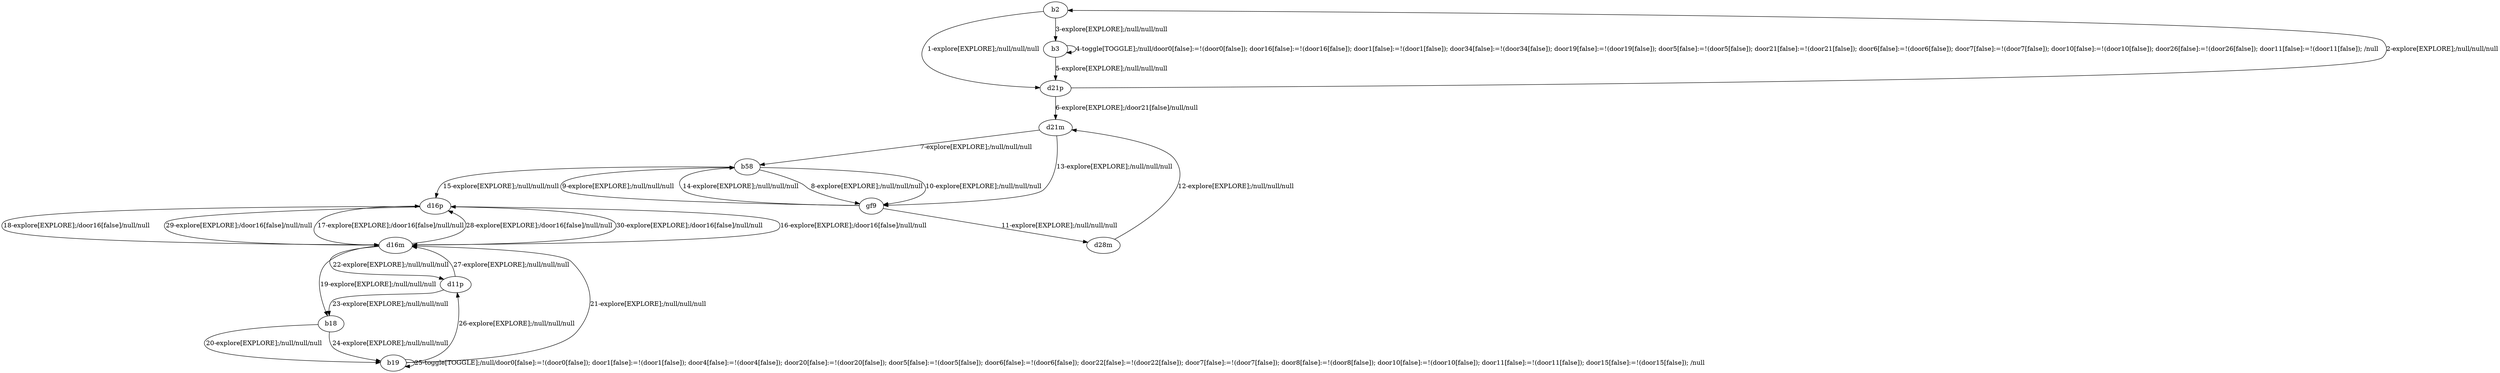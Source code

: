 # Total number of goals covered by this test: 1
# d11p --> d16m

digraph g {
"b2" -> "d21p" [label = "1-explore[EXPLORE];/null/null/null"];
"d21p" -> "b2" [label = "2-explore[EXPLORE];/null/null/null"];
"b2" -> "b3" [label = "3-explore[EXPLORE];/null/null/null"];
"b3" -> "b3" [label = "4-toggle[TOGGLE];/null/door0[false]:=!(door0[false]); door16[false]:=!(door16[false]); door1[false]:=!(door1[false]); door34[false]:=!(door34[false]); door19[false]:=!(door19[false]); door5[false]:=!(door5[false]); door21[false]:=!(door21[false]); door6[false]:=!(door6[false]); door7[false]:=!(door7[false]); door10[false]:=!(door10[false]); door26[false]:=!(door26[false]); door11[false]:=!(door11[false]); /null"];
"b3" -> "d21p" [label = "5-explore[EXPLORE];/null/null/null"];
"d21p" -> "d21m" [label = "6-explore[EXPLORE];/door21[false]/null/null"];
"d21m" -> "b58" [label = "7-explore[EXPLORE];/null/null/null"];
"b58" -> "gf9" [label = "8-explore[EXPLORE];/null/null/null"];
"gf9" -> "b58" [label = "9-explore[EXPLORE];/null/null/null"];
"b58" -> "gf9" [label = "10-explore[EXPLORE];/null/null/null"];
"gf9" -> "d28m" [label = "11-explore[EXPLORE];/null/null/null"];
"d28m" -> "d21m" [label = "12-explore[EXPLORE];/null/null/null"];
"d21m" -> "gf9" [label = "13-explore[EXPLORE];/null/null/null"];
"gf9" -> "b58" [label = "14-explore[EXPLORE];/null/null/null"];
"b58" -> "d16p" [label = "15-explore[EXPLORE];/null/null/null"];
"d16p" -> "d16m" [label = "16-explore[EXPLORE];/door16[false]/null/null"];
"d16m" -> "d16p" [label = "17-explore[EXPLORE];/door16[false]/null/null"];
"d16p" -> "d16m" [label = "18-explore[EXPLORE];/door16[false]/null/null"];
"d16m" -> "b18" [label = "19-explore[EXPLORE];/null/null/null"];
"b18" -> "b19" [label = "20-explore[EXPLORE];/null/null/null"];
"b19" -> "d16m" [label = "21-explore[EXPLORE];/null/null/null"];
"d16m" -> "d11p" [label = "22-explore[EXPLORE];/null/null/null"];
"d11p" -> "b18" [label = "23-explore[EXPLORE];/null/null/null"];
"b18" -> "b19" [label = "24-explore[EXPLORE];/null/null/null"];
"b19" -> "b19" [label = "25-toggle[TOGGLE];/null/door0[false]:=!(door0[false]); door1[false]:=!(door1[false]); door4[false]:=!(door4[false]); door20[false]:=!(door20[false]); door5[false]:=!(door5[false]); door6[false]:=!(door6[false]); door22[false]:=!(door22[false]); door7[false]:=!(door7[false]); door8[false]:=!(door8[false]); door10[false]:=!(door10[false]); door11[false]:=!(door11[false]); door15[false]:=!(door15[false]); /null"];
"b19" -> "d11p" [label = "26-explore[EXPLORE];/null/null/null"];
"d11p" -> "d16m" [label = "27-explore[EXPLORE];/null/null/null"];
"d16m" -> "d16p" [label = "28-explore[EXPLORE];/door16[false]/null/null"];
"d16p" -> "d16m" [label = "29-explore[EXPLORE];/door16[false]/null/null"];
"d16m" -> "d16p" [label = "30-explore[EXPLORE];/door16[false]/null/null"];
}